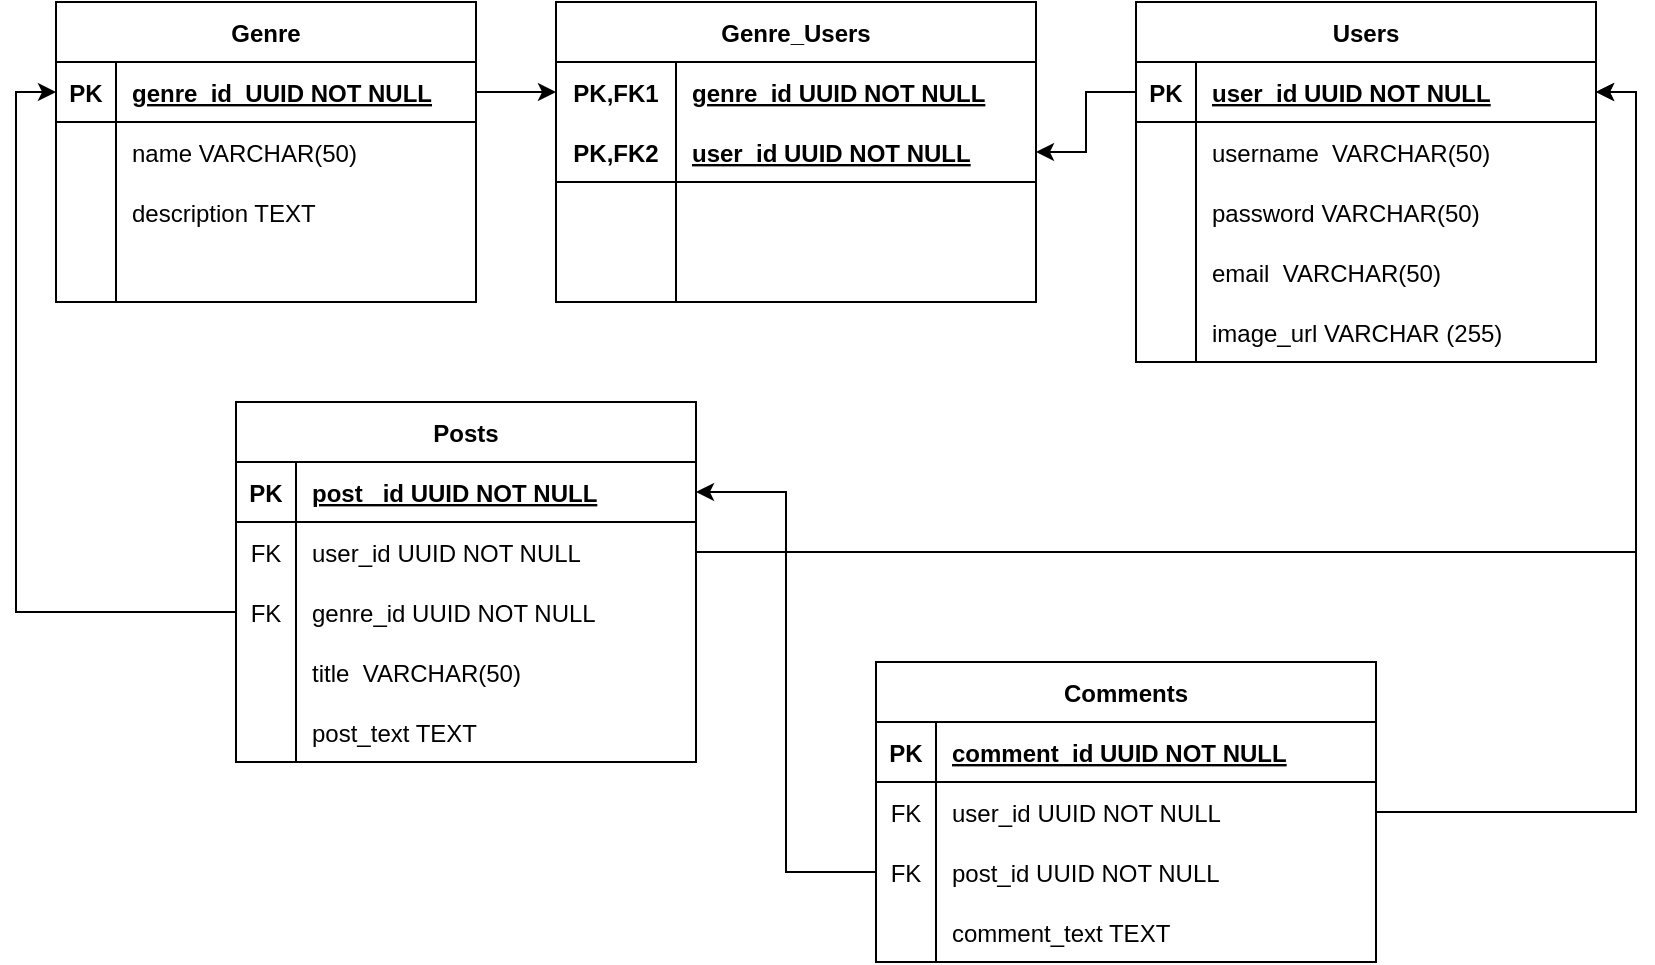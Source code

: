 <mxfile version="20.3.6" type="device"><diagram id="92k4Qyt0D9hUe9kQ-Lfs" name="Page-1"><mxGraphModel dx="1422" dy="832" grid="1" gridSize="10" guides="1" tooltips="1" connect="1" arrows="1" fold="1" page="1" pageScale="1" pageWidth="850" pageHeight="1100" math="0" shadow="0"><root><mxCell id="0"/><mxCell id="1" parent="0"/><mxCell id="F_2URgxQvt1tohKnAegv-19" value="Genre" style="shape=table;startSize=30;container=1;collapsible=1;childLayout=tableLayout;fixedRows=1;rowLines=0;fontStyle=1;align=center;resizeLast=1;" vertex="1" parent="1"><mxGeometry x="30" y="160" width="210" height="150" as="geometry"/></mxCell><mxCell id="F_2URgxQvt1tohKnAegv-20" value="" style="shape=tableRow;horizontal=0;startSize=0;swimlaneHead=0;swimlaneBody=0;fillColor=none;collapsible=0;dropTarget=0;points=[[0,0.5],[1,0.5]];portConstraint=eastwest;top=0;left=0;right=0;bottom=1;" vertex="1" parent="F_2URgxQvt1tohKnAegv-19"><mxGeometry y="30" width="210" height="30" as="geometry"/></mxCell><mxCell id="F_2URgxQvt1tohKnAegv-21" value="PK" style="shape=partialRectangle;connectable=0;fillColor=none;top=0;left=0;bottom=0;right=0;fontStyle=1;overflow=hidden;" vertex="1" parent="F_2URgxQvt1tohKnAegv-20"><mxGeometry width="30" height="30" as="geometry"><mxRectangle width="30" height="30" as="alternateBounds"/></mxGeometry></mxCell><mxCell id="F_2URgxQvt1tohKnAegv-22" value="genre_id  UUID NOT NULL" style="shape=partialRectangle;connectable=0;fillColor=none;top=0;left=0;bottom=0;right=0;align=left;spacingLeft=6;fontStyle=5;overflow=hidden;" vertex="1" parent="F_2URgxQvt1tohKnAegv-20"><mxGeometry x="30" width="180" height="30" as="geometry"><mxRectangle width="180" height="30" as="alternateBounds"/></mxGeometry></mxCell><mxCell id="F_2URgxQvt1tohKnAegv-23" value="" style="shape=tableRow;horizontal=0;startSize=0;swimlaneHead=0;swimlaneBody=0;fillColor=none;collapsible=0;dropTarget=0;points=[[0,0.5],[1,0.5]];portConstraint=eastwest;top=0;left=0;right=0;bottom=0;" vertex="1" parent="F_2URgxQvt1tohKnAegv-19"><mxGeometry y="60" width="210" height="30" as="geometry"/></mxCell><mxCell id="F_2URgxQvt1tohKnAegv-24" value="" style="shape=partialRectangle;connectable=0;fillColor=none;top=0;left=0;bottom=0;right=0;editable=1;overflow=hidden;" vertex="1" parent="F_2URgxQvt1tohKnAegv-23"><mxGeometry width="30" height="30" as="geometry"><mxRectangle width="30" height="30" as="alternateBounds"/></mxGeometry></mxCell><mxCell id="F_2URgxQvt1tohKnAegv-25" value="name VARCHAR(50)" style="shape=partialRectangle;connectable=0;fillColor=none;top=0;left=0;bottom=0;right=0;align=left;spacingLeft=6;overflow=hidden;" vertex="1" parent="F_2URgxQvt1tohKnAegv-23"><mxGeometry x="30" width="180" height="30" as="geometry"><mxRectangle width="180" height="30" as="alternateBounds"/></mxGeometry></mxCell><mxCell id="F_2URgxQvt1tohKnAegv-26" value="" style="shape=tableRow;horizontal=0;startSize=0;swimlaneHead=0;swimlaneBody=0;fillColor=none;collapsible=0;dropTarget=0;points=[[0,0.5],[1,0.5]];portConstraint=eastwest;top=0;left=0;right=0;bottom=0;" vertex="1" parent="F_2URgxQvt1tohKnAegv-19"><mxGeometry y="90" width="210" height="30" as="geometry"/></mxCell><mxCell id="F_2URgxQvt1tohKnAegv-27" value="" style="shape=partialRectangle;connectable=0;fillColor=none;top=0;left=0;bottom=0;right=0;editable=1;overflow=hidden;" vertex="1" parent="F_2URgxQvt1tohKnAegv-26"><mxGeometry width="30" height="30" as="geometry"><mxRectangle width="30" height="30" as="alternateBounds"/></mxGeometry></mxCell><mxCell id="F_2URgxQvt1tohKnAegv-28" value="description TEXT" style="shape=partialRectangle;connectable=0;fillColor=none;top=0;left=0;bottom=0;right=0;align=left;spacingLeft=6;overflow=hidden;" vertex="1" parent="F_2URgxQvt1tohKnAegv-26"><mxGeometry x="30" width="180" height="30" as="geometry"><mxRectangle width="180" height="30" as="alternateBounds"/></mxGeometry></mxCell><mxCell id="F_2URgxQvt1tohKnAegv-29" value="" style="shape=tableRow;horizontal=0;startSize=0;swimlaneHead=0;swimlaneBody=0;fillColor=none;collapsible=0;dropTarget=0;points=[[0,0.5],[1,0.5]];portConstraint=eastwest;top=0;left=0;right=0;bottom=0;" vertex="1" parent="F_2URgxQvt1tohKnAegv-19"><mxGeometry y="120" width="210" height="30" as="geometry"/></mxCell><mxCell id="F_2URgxQvt1tohKnAegv-30" value="" style="shape=partialRectangle;connectable=0;fillColor=none;top=0;left=0;bottom=0;right=0;editable=1;overflow=hidden;" vertex="1" parent="F_2URgxQvt1tohKnAegv-29"><mxGeometry width="30" height="30" as="geometry"><mxRectangle width="30" height="30" as="alternateBounds"/></mxGeometry></mxCell><mxCell id="F_2URgxQvt1tohKnAegv-31" value="" style="shape=partialRectangle;connectable=0;fillColor=none;top=0;left=0;bottom=0;right=0;align=left;spacingLeft=6;overflow=hidden;" vertex="1" parent="F_2URgxQvt1tohKnAegv-29"><mxGeometry x="30" width="180" height="30" as="geometry"><mxRectangle width="180" height="30" as="alternateBounds"/></mxGeometry></mxCell><mxCell id="F_2URgxQvt1tohKnAegv-32" value="Posts" style="shape=table;startSize=30;container=1;collapsible=1;childLayout=tableLayout;fixedRows=1;rowLines=0;fontStyle=1;align=center;resizeLast=1;" vertex="1" parent="1"><mxGeometry x="120" y="360" width="230" height="180" as="geometry"/></mxCell><mxCell id="F_2URgxQvt1tohKnAegv-33" value="" style="shape=tableRow;horizontal=0;startSize=0;swimlaneHead=0;swimlaneBody=0;fillColor=none;collapsible=0;dropTarget=0;points=[[0,0.5],[1,0.5]];portConstraint=eastwest;top=0;left=0;right=0;bottom=1;" vertex="1" parent="F_2URgxQvt1tohKnAegv-32"><mxGeometry y="30" width="230" height="30" as="geometry"/></mxCell><mxCell id="F_2URgxQvt1tohKnAegv-34" value="PK" style="shape=partialRectangle;connectable=0;fillColor=none;top=0;left=0;bottom=0;right=0;fontStyle=1;overflow=hidden;" vertex="1" parent="F_2URgxQvt1tohKnAegv-33"><mxGeometry width="30" height="30" as="geometry"><mxRectangle width="30" height="30" as="alternateBounds"/></mxGeometry></mxCell><mxCell id="F_2URgxQvt1tohKnAegv-35" value="post _id UUID NOT NULL" style="shape=partialRectangle;connectable=0;fillColor=none;top=0;left=0;bottom=0;right=0;align=left;spacingLeft=6;fontStyle=5;overflow=hidden;" vertex="1" parent="F_2URgxQvt1tohKnAegv-33"><mxGeometry x="30" width="200" height="30" as="geometry"><mxRectangle width="200" height="30" as="alternateBounds"/></mxGeometry></mxCell><mxCell id="F_2URgxQvt1tohKnAegv-36" value="" style="shape=tableRow;horizontal=0;startSize=0;swimlaneHead=0;swimlaneBody=0;fillColor=none;collapsible=0;dropTarget=0;points=[[0,0.5],[1,0.5]];portConstraint=eastwest;top=0;left=0;right=0;bottom=0;" vertex="1" parent="F_2URgxQvt1tohKnAegv-32"><mxGeometry y="60" width="230" height="30" as="geometry"/></mxCell><mxCell id="F_2URgxQvt1tohKnAegv-37" value="FK" style="shape=partialRectangle;connectable=0;fillColor=none;top=0;left=0;bottom=0;right=0;editable=1;overflow=hidden;" vertex="1" parent="F_2URgxQvt1tohKnAegv-36"><mxGeometry width="30" height="30" as="geometry"><mxRectangle width="30" height="30" as="alternateBounds"/></mxGeometry></mxCell><mxCell id="F_2URgxQvt1tohKnAegv-38" value="user_id UUID NOT NULL" style="shape=partialRectangle;connectable=0;fillColor=none;top=0;left=0;bottom=0;right=0;align=left;spacingLeft=6;overflow=hidden;" vertex="1" parent="F_2URgxQvt1tohKnAegv-36"><mxGeometry x="30" width="200" height="30" as="geometry"><mxRectangle width="200" height="30" as="alternateBounds"/></mxGeometry></mxCell><mxCell id="F_2URgxQvt1tohKnAegv-39" value="" style="shape=tableRow;horizontal=0;startSize=0;swimlaneHead=0;swimlaneBody=0;fillColor=none;collapsible=0;dropTarget=0;points=[[0,0.5],[1,0.5]];portConstraint=eastwest;top=0;left=0;right=0;bottom=0;" vertex="1" parent="F_2URgxQvt1tohKnAegv-32"><mxGeometry y="90" width="230" height="30" as="geometry"/></mxCell><mxCell id="F_2URgxQvt1tohKnAegv-40" value="FK" style="shape=partialRectangle;connectable=0;fillColor=none;top=0;left=0;bottom=0;right=0;editable=1;overflow=hidden;" vertex="1" parent="F_2URgxQvt1tohKnAegv-39"><mxGeometry width="30" height="30" as="geometry"><mxRectangle width="30" height="30" as="alternateBounds"/></mxGeometry></mxCell><mxCell id="F_2URgxQvt1tohKnAegv-41" value="genre_id UUID NOT NULL" style="shape=partialRectangle;connectable=0;fillColor=none;top=0;left=0;bottom=0;right=0;align=left;spacingLeft=6;overflow=hidden;" vertex="1" parent="F_2URgxQvt1tohKnAegv-39"><mxGeometry x="30" width="200" height="30" as="geometry"><mxRectangle width="200" height="30" as="alternateBounds"/></mxGeometry></mxCell><mxCell id="F_2URgxQvt1tohKnAegv-42" value="" style="shape=tableRow;horizontal=0;startSize=0;swimlaneHead=0;swimlaneBody=0;fillColor=none;collapsible=0;dropTarget=0;points=[[0,0.5],[1,0.5]];portConstraint=eastwest;top=0;left=0;right=0;bottom=0;" vertex="1" parent="F_2URgxQvt1tohKnAegv-32"><mxGeometry y="120" width="230" height="30" as="geometry"/></mxCell><mxCell id="F_2URgxQvt1tohKnAegv-43" value="" style="shape=partialRectangle;connectable=0;fillColor=none;top=0;left=0;bottom=0;right=0;editable=1;overflow=hidden;" vertex="1" parent="F_2URgxQvt1tohKnAegv-42"><mxGeometry width="30" height="30" as="geometry"><mxRectangle width="30" height="30" as="alternateBounds"/></mxGeometry></mxCell><mxCell id="F_2URgxQvt1tohKnAegv-44" value="title  VARCHAR(50)" style="shape=partialRectangle;connectable=0;fillColor=none;top=0;left=0;bottom=0;right=0;align=left;spacingLeft=6;overflow=hidden;" vertex="1" parent="F_2URgxQvt1tohKnAegv-42"><mxGeometry x="30" width="200" height="30" as="geometry"><mxRectangle width="200" height="30" as="alternateBounds"/></mxGeometry></mxCell><mxCell id="F_2URgxQvt1tohKnAegv-103" style="shape=tableRow;horizontal=0;startSize=0;swimlaneHead=0;swimlaneBody=0;fillColor=none;collapsible=0;dropTarget=0;points=[[0,0.5],[1,0.5]];portConstraint=eastwest;top=0;left=0;right=0;bottom=0;" vertex="1" parent="F_2URgxQvt1tohKnAegv-32"><mxGeometry y="150" width="230" height="30" as="geometry"/></mxCell><mxCell id="F_2URgxQvt1tohKnAegv-104" style="shape=partialRectangle;connectable=0;fillColor=none;top=0;left=0;bottom=0;right=0;editable=1;overflow=hidden;" vertex="1" parent="F_2URgxQvt1tohKnAegv-103"><mxGeometry width="30" height="30" as="geometry"><mxRectangle width="30" height="30" as="alternateBounds"/></mxGeometry></mxCell><mxCell id="F_2URgxQvt1tohKnAegv-105" value="post_text TEXT" style="shape=partialRectangle;connectable=0;fillColor=none;top=0;left=0;bottom=0;right=0;align=left;spacingLeft=6;overflow=hidden;" vertex="1" parent="F_2URgxQvt1tohKnAegv-103"><mxGeometry x="30" width="200" height="30" as="geometry"><mxRectangle width="200" height="30" as="alternateBounds"/></mxGeometry></mxCell><mxCell id="F_2URgxQvt1tohKnAegv-45" value="Comments" style="shape=table;startSize=30;container=1;collapsible=1;childLayout=tableLayout;fixedRows=1;rowLines=0;fontStyle=1;align=center;resizeLast=1;" vertex="1" parent="1"><mxGeometry x="440" y="490" width="250" height="150" as="geometry"/></mxCell><mxCell id="F_2URgxQvt1tohKnAegv-46" value="" style="shape=tableRow;horizontal=0;startSize=0;swimlaneHead=0;swimlaneBody=0;fillColor=none;collapsible=0;dropTarget=0;points=[[0,0.5],[1,0.5]];portConstraint=eastwest;top=0;left=0;right=0;bottom=1;" vertex="1" parent="F_2URgxQvt1tohKnAegv-45"><mxGeometry y="30" width="250" height="30" as="geometry"/></mxCell><mxCell id="F_2URgxQvt1tohKnAegv-47" value="PK" style="shape=partialRectangle;connectable=0;fillColor=none;top=0;left=0;bottom=0;right=0;fontStyle=1;overflow=hidden;" vertex="1" parent="F_2URgxQvt1tohKnAegv-46"><mxGeometry width="30" height="30" as="geometry"><mxRectangle width="30" height="30" as="alternateBounds"/></mxGeometry></mxCell><mxCell id="F_2URgxQvt1tohKnAegv-48" value="comment_id UUID NOT NULL" style="shape=partialRectangle;connectable=0;fillColor=none;top=0;left=0;bottom=0;right=0;align=left;spacingLeft=6;fontStyle=5;overflow=hidden;" vertex="1" parent="F_2URgxQvt1tohKnAegv-46"><mxGeometry x="30" width="220" height="30" as="geometry"><mxRectangle width="220" height="30" as="alternateBounds"/></mxGeometry></mxCell><mxCell id="F_2URgxQvt1tohKnAegv-49" value="" style="shape=tableRow;horizontal=0;startSize=0;swimlaneHead=0;swimlaneBody=0;fillColor=none;collapsible=0;dropTarget=0;points=[[0,0.5],[1,0.5]];portConstraint=eastwest;top=0;left=0;right=0;bottom=0;" vertex="1" parent="F_2URgxQvt1tohKnAegv-45"><mxGeometry y="60" width="250" height="30" as="geometry"/></mxCell><mxCell id="F_2URgxQvt1tohKnAegv-50" value="FK" style="shape=partialRectangle;connectable=0;fillColor=none;top=0;left=0;bottom=0;right=0;editable=1;overflow=hidden;" vertex="1" parent="F_2URgxQvt1tohKnAegv-49"><mxGeometry width="30" height="30" as="geometry"><mxRectangle width="30" height="30" as="alternateBounds"/></mxGeometry></mxCell><mxCell id="F_2URgxQvt1tohKnAegv-51" value="user_id UUID NOT NULL" style="shape=partialRectangle;connectable=0;fillColor=none;top=0;left=0;bottom=0;right=0;align=left;spacingLeft=6;overflow=hidden;" vertex="1" parent="F_2URgxQvt1tohKnAegv-49"><mxGeometry x="30" width="220" height="30" as="geometry"><mxRectangle width="220" height="30" as="alternateBounds"/></mxGeometry></mxCell><mxCell id="F_2URgxQvt1tohKnAegv-52" value="" style="shape=tableRow;horizontal=0;startSize=0;swimlaneHead=0;swimlaneBody=0;fillColor=none;collapsible=0;dropTarget=0;points=[[0,0.5],[1,0.5]];portConstraint=eastwest;top=0;left=0;right=0;bottom=0;" vertex="1" parent="F_2URgxQvt1tohKnAegv-45"><mxGeometry y="90" width="250" height="30" as="geometry"/></mxCell><mxCell id="F_2URgxQvt1tohKnAegv-53" value="FK" style="shape=partialRectangle;connectable=0;fillColor=none;top=0;left=0;bottom=0;right=0;editable=1;overflow=hidden;" vertex="1" parent="F_2URgxQvt1tohKnAegv-52"><mxGeometry width="30" height="30" as="geometry"><mxRectangle width="30" height="30" as="alternateBounds"/></mxGeometry></mxCell><mxCell id="F_2URgxQvt1tohKnAegv-54" value="post_id UUID NOT NULL" style="shape=partialRectangle;connectable=0;fillColor=none;top=0;left=0;bottom=0;right=0;align=left;spacingLeft=6;overflow=hidden;" vertex="1" parent="F_2URgxQvt1tohKnAegv-52"><mxGeometry x="30" width="220" height="30" as="geometry"><mxRectangle width="220" height="30" as="alternateBounds"/></mxGeometry></mxCell><mxCell id="F_2URgxQvt1tohKnAegv-55" value="" style="shape=tableRow;horizontal=0;startSize=0;swimlaneHead=0;swimlaneBody=0;fillColor=none;collapsible=0;dropTarget=0;points=[[0,0.5],[1,0.5]];portConstraint=eastwest;top=0;left=0;right=0;bottom=0;" vertex="1" parent="F_2URgxQvt1tohKnAegv-45"><mxGeometry y="120" width="250" height="30" as="geometry"/></mxCell><mxCell id="F_2URgxQvt1tohKnAegv-56" value="" style="shape=partialRectangle;connectable=0;fillColor=none;top=0;left=0;bottom=0;right=0;editable=1;overflow=hidden;" vertex="1" parent="F_2URgxQvt1tohKnAegv-55"><mxGeometry width="30" height="30" as="geometry"><mxRectangle width="30" height="30" as="alternateBounds"/></mxGeometry></mxCell><mxCell id="F_2URgxQvt1tohKnAegv-57" value="comment_text TEXT" style="shape=partialRectangle;connectable=0;fillColor=none;top=0;left=0;bottom=0;right=0;align=left;spacingLeft=6;overflow=hidden;" vertex="1" parent="F_2URgxQvt1tohKnAegv-55"><mxGeometry x="30" width="220" height="30" as="geometry"><mxRectangle width="220" height="30" as="alternateBounds"/></mxGeometry></mxCell><mxCell id="F_2URgxQvt1tohKnAegv-58" value="Users" style="shape=table;startSize=30;container=1;collapsible=1;childLayout=tableLayout;fixedRows=1;rowLines=0;fontStyle=1;align=center;resizeLast=1;" vertex="1" parent="1"><mxGeometry x="570" y="160" width="230" height="180" as="geometry"/></mxCell><mxCell id="F_2URgxQvt1tohKnAegv-59" value="" style="shape=tableRow;horizontal=0;startSize=0;swimlaneHead=0;swimlaneBody=0;fillColor=none;collapsible=0;dropTarget=0;points=[[0,0.5],[1,0.5]];portConstraint=eastwest;top=0;left=0;right=0;bottom=1;" vertex="1" parent="F_2URgxQvt1tohKnAegv-58"><mxGeometry y="30" width="230" height="30" as="geometry"/></mxCell><mxCell id="F_2URgxQvt1tohKnAegv-60" value="PK" style="shape=partialRectangle;connectable=0;fillColor=none;top=0;left=0;bottom=0;right=0;fontStyle=1;overflow=hidden;" vertex="1" parent="F_2URgxQvt1tohKnAegv-59"><mxGeometry width="30" height="30" as="geometry"><mxRectangle width="30" height="30" as="alternateBounds"/></mxGeometry></mxCell><mxCell id="F_2URgxQvt1tohKnAegv-61" value="user_id UUID NOT NULL" style="shape=partialRectangle;connectable=0;fillColor=none;top=0;left=0;bottom=0;right=0;align=left;spacingLeft=6;fontStyle=5;overflow=hidden;" vertex="1" parent="F_2URgxQvt1tohKnAegv-59"><mxGeometry x="30" width="200" height="30" as="geometry"><mxRectangle width="200" height="30" as="alternateBounds"/></mxGeometry></mxCell><mxCell id="F_2URgxQvt1tohKnAegv-62" value="" style="shape=tableRow;horizontal=0;startSize=0;swimlaneHead=0;swimlaneBody=0;fillColor=none;collapsible=0;dropTarget=0;points=[[0,0.5],[1,0.5]];portConstraint=eastwest;top=0;left=0;right=0;bottom=0;" vertex="1" parent="F_2URgxQvt1tohKnAegv-58"><mxGeometry y="60" width="230" height="30" as="geometry"/></mxCell><mxCell id="F_2URgxQvt1tohKnAegv-63" value="" style="shape=partialRectangle;connectable=0;fillColor=none;top=0;left=0;bottom=0;right=0;editable=1;overflow=hidden;" vertex="1" parent="F_2URgxQvt1tohKnAegv-62"><mxGeometry width="30" height="30" as="geometry"><mxRectangle width="30" height="30" as="alternateBounds"/></mxGeometry></mxCell><mxCell id="F_2URgxQvt1tohKnAegv-64" value="username  VARCHAR(50)" style="shape=partialRectangle;connectable=0;fillColor=none;top=0;left=0;bottom=0;right=0;align=left;spacingLeft=6;overflow=hidden;" vertex="1" parent="F_2URgxQvt1tohKnAegv-62"><mxGeometry x="30" width="200" height="30" as="geometry"><mxRectangle width="200" height="30" as="alternateBounds"/></mxGeometry></mxCell><mxCell id="F_2URgxQvt1tohKnAegv-65" value="" style="shape=tableRow;horizontal=0;startSize=0;swimlaneHead=0;swimlaneBody=0;fillColor=none;collapsible=0;dropTarget=0;points=[[0,0.5],[1,0.5]];portConstraint=eastwest;top=0;left=0;right=0;bottom=0;" vertex="1" parent="F_2URgxQvt1tohKnAegv-58"><mxGeometry y="90" width="230" height="30" as="geometry"/></mxCell><mxCell id="F_2URgxQvt1tohKnAegv-66" value="" style="shape=partialRectangle;connectable=0;fillColor=none;top=0;left=0;bottom=0;right=0;editable=1;overflow=hidden;" vertex="1" parent="F_2URgxQvt1tohKnAegv-65"><mxGeometry width="30" height="30" as="geometry"><mxRectangle width="30" height="30" as="alternateBounds"/></mxGeometry></mxCell><mxCell id="F_2URgxQvt1tohKnAegv-67" value="password VARCHAR(50)" style="shape=partialRectangle;connectable=0;fillColor=none;top=0;left=0;bottom=0;right=0;align=left;spacingLeft=6;overflow=hidden;" vertex="1" parent="F_2URgxQvt1tohKnAegv-65"><mxGeometry x="30" width="200" height="30" as="geometry"><mxRectangle width="200" height="30" as="alternateBounds"/></mxGeometry></mxCell><mxCell id="F_2URgxQvt1tohKnAegv-68" value="" style="shape=tableRow;horizontal=0;startSize=0;swimlaneHead=0;swimlaneBody=0;fillColor=none;collapsible=0;dropTarget=0;points=[[0,0.5],[1,0.5]];portConstraint=eastwest;top=0;left=0;right=0;bottom=0;" vertex="1" parent="F_2URgxQvt1tohKnAegv-58"><mxGeometry y="120" width="230" height="30" as="geometry"/></mxCell><mxCell id="F_2URgxQvt1tohKnAegv-69" value="" style="shape=partialRectangle;connectable=0;fillColor=none;top=0;left=0;bottom=0;right=0;editable=1;overflow=hidden;" vertex="1" parent="F_2URgxQvt1tohKnAegv-68"><mxGeometry width="30" height="30" as="geometry"><mxRectangle width="30" height="30" as="alternateBounds"/></mxGeometry></mxCell><mxCell id="F_2URgxQvt1tohKnAegv-70" value="email  VARCHAR(50)" style="shape=partialRectangle;connectable=0;fillColor=none;top=0;left=0;bottom=0;right=0;align=left;spacingLeft=6;overflow=hidden;" vertex="1" parent="F_2URgxQvt1tohKnAegv-68"><mxGeometry x="30" width="200" height="30" as="geometry"><mxRectangle width="200" height="30" as="alternateBounds"/></mxGeometry></mxCell><mxCell id="F_2URgxQvt1tohKnAegv-106" style="shape=tableRow;horizontal=0;startSize=0;swimlaneHead=0;swimlaneBody=0;fillColor=none;collapsible=0;dropTarget=0;points=[[0,0.5],[1,0.5]];portConstraint=eastwest;top=0;left=0;right=0;bottom=0;" vertex="1" parent="F_2URgxQvt1tohKnAegv-58"><mxGeometry y="150" width="230" height="30" as="geometry"/></mxCell><mxCell id="F_2URgxQvt1tohKnAegv-107" style="shape=partialRectangle;connectable=0;fillColor=none;top=0;left=0;bottom=0;right=0;editable=1;overflow=hidden;" vertex="1" parent="F_2URgxQvt1tohKnAegv-106"><mxGeometry width="30" height="30" as="geometry"><mxRectangle width="30" height="30" as="alternateBounds"/></mxGeometry></mxCell><mxCell id="F_2URgxQvt1tohKnAegv-108" value="image_url VARCHAR (255)" style="shape=partialRectangle;connectable=0;fillColor=none;top=0;left=0;bottom=0;right=0;align=left;spacingLeft=6;overflow=hidden;" vertex="1" parent="F_2URgxQvt1tohKnAegv-106"><mxGeometry x="30" width="200" height="30" as="geometry"><mxRectangle width="200" height="30" as="alternateBounds"/></mxGeometry></mxCell><mxCell id="F_2URgxQvt1tohKnAegv-84" value="Genre_Users" style="shape=table;startSize=30;container=1;collapsible=1;childLayout=tableLayout;fixedRows=1;rowLines=0;fontStyle=1;align=center;resizeLast=1;" vertex="1" parent="1"><mxGeometry x="280" y="160" width="240" height="150" as="geometry"/></mxCell><mxCell id="F_2URgxQvt1tohKnAegv-85" value="" style="shape=tableRow;horizontal=0;startSize=0;swimlaneHead=0;swimlaneBody=0;fillColor=none;collapsible=0;dropTarget=0;points=[[0,0.5],[1,0.5]];portConstraint=eastwest;top=0;left=0;right=0;bottom=0;" vertex="1" parent="F_2URgxQvt1tohKnAegv-84"><mxGeometry y="30" width="240" height="30" as="geometry"/></mxCell><mxCell id="F_2URgxQvt1tohKnAegv-86" value="PK,FK1" style="shape=partialRectangle;connectable=0;fillColor=none;top=0;left=0;bottom=0;right=0;fontStyle=1;overflow=hidden;" vertex="1" parent="F_2URgxQvt1tohKnAegv-85"><mxGeometry width="60" height="30" as="geometry"><mxRectangle width="60" height="30" as="alternateBounds"/></mxGeometry></mxCell><mxCell id="F_2URgxQvt1tohKnAegv-87" value="genre_id UUID NOT NULL" style="shape=partialRectangle;connectable=0;fillColor=none;top=0;left=0;bottom=0;right=0;align=left;spacingLeft=6;fontStyle=5;overflow=hidden;" vertex="1" parent="F_2URgxQvt1tohKnAegv-85"><mxGeometry x="60" width="180" height="30" as="geometry"><mxRectangle width="180" height="30" as="alternateBounds"/></mxGeometry></mxCell><mxCell id="F_2URgxQvt1tohKnAegv-88" value="" style="shape=tableRow;horizontal=0;startSize=0;swimlaneHead=0;swimlaneBody=0;fillColor=none;collapsible=0;dropTarget=0;points=[[0,0.5],[1,0.5]];portConstraint=eastwest;top=0;left=0;right=0;bottom=1;" vertex="1" parent="F_2URgxQvt1tohKnAegv-84"><mxGeometry y="60" width="240" height="30" as="geometry"/></mxCell><mxCell id="F_2URgxQvt1tohKnAegv-89" value="PK,FK2" style="shape=partialRectangle;connectable=0;fillColor=none;top=0;left=0;bottom=0;right=0;fontStyle=1;overflow=hidden;" vertex="1" parent="F_2URgxQvt1tohKnAegv-88"><mxGeometry width="60" height="30" as="geometry"><mxRectangle width="60" height="30" as="alternateBounds"/></mxGeometry></mxCell><mxCell id="F_2URgxQvt1tohKnAegv-90" value="user_id UUID NOT NULL" style="shape=partialRectangle;connectable=0;fillColor=none;top=0;left=0;bottom=0;right=0;align=left;spacingLeft=6;fontStyle=5;overflow=hidden;" vertex="1" parent="F_2URgxQvt1tohKnAegv-88"><mxGeometry x="60" width="180" height="30" as="geometry"><mxRectangle width="180" height="30" as="alternateBounds"/></mxGeometry></mxCell><mxCell id="F_2URgxQvt1tohKnAegv-91" value="" style="shape=tableRow;horizontal=0;startSize=0;swimlaneHead=0;swimlaneBody=0;fillColor=none;collapsible=0;dropTarget=0;points=[[0,0.5],[1,0.5]];portConstraint=eastwest;top=0;left=0;right=0;bottom=0;" vertex="1" parent="F_2URgxQvt1tohKnAegv-84"><mxGeometry y="90" width="240" height="30" as="geometry"/></mxCell><mxCell id="F_2URgxQvt1tohKnAegv-92" value="" style="shape=partialRectangle;connectable=0;fillColor=none;top=0;left=0;bottom=0;right=0;editable=1;overflow=hidden;" vertex="1" parent="F_2URgxQvt1tohKnAegv-91"><mxGeometry width="60" height="30" as="geometry"><mxRectangle width="60" height="30" as="alternateBounds"/></mxGeometry></mxCell><mxCell id="F_2URgxQvt1tohKnAegv-93" value="" style="shape=partialRectangle;connectable=0;fillColor=none;top=0;left=0;bottom=0;right=0;align=left;spacingLeft=6;overflow=hidden;" vertex="1" parent="F_2URgxQvt1tohKnAegv-91"><mxGeometry x="60" width="180" height="30" as="geometry"><mxRectangle width="180" height="30" as="alternateBounds"/></mxGeometry></mxCell><mxCell id="F_2URgxQvt1tohKnAegv-94" value="" style="shape=tableRow;horizontal=0;startSize=0;swimlaneHead=0;swimlaneBody=0;fillColor=none;collapsible=0;dropTarget=0;points=[[0,0.5],[1,0.5]];portConstraint=eastwest;top=0;left=0;right=0;bottom=0;" vertex="1" parent="F_2URgxQvt1tohKnAegv-84"><mxGeometry y="120" width="240" height="30" as="geometry"/></mxCell><mxCell id="F_2URgxQvt1tohKnAegv-95" value="" style="shape=partialRectangle;connectable=0;fillColor=none;top=0;left=0;bottom=0;right=0;editable=1;overflow=hidden;" vertex="1" parent="F_2URgxQvt1tohKnAegv-94"><mxGeometry width="60" height="30" as="geometry"><mxRectangle width="60" height="30" as="alternateBounds"/></mxGeometry></mxCell><mxCell id="F_2URgxQvt1tohKnAegv-96" value="" style="shape=partialRectangle;connectable=0;fillColor=none;top=0;left=0;bottom=0;right=0;align=left;spacingLeft=6;overflow=hidden;" vertex="1" parent="F_2URgxQvt1tohKnAegv-94"><mxGeometry x="60" width="180" height="30" as="geometry"><mxRectangle width="180" height="30" as="alternateBounds"/></mxGeometry></mxCell><mxCell id="F_2URgxQvt1tohKnAegv-97" style="edgeStyle=orthogonalEdgeStyle;rounded=0;orthogonalLoop=1;jettySize=auto;html=1;entryX=0;entryY=0.5;entryDx=0;entryDy=0;" edge="1" parent="1" source="F_2URgxQvt1tohKnAegv-20" target="F_2URgxQvt1tohKnAegv-85"><mxGeometry relative="1" as="geometry"/></mxCell><mxCell id="F_2URgxQvt1tohKnAegv-98" style="edgeStyle=orthogonalEdgeStyle;rounded=0;orthogonalLoop=1;jettySize=auto;html=1;exitX=0;exitY=0.5;exitDx=0;exitDy=0;entryX=1;entryY=0.5;entryDx=0;entryDy=0;" edge="1" parent="1" source="F_2URgxQvt1tohKnAegv-59" target="F_2URgxQvt1tohKnAegv-88"><mxGeometry relative="1" as="geometry"/></mxCell><mxCell id="F_2URgxQvt1tohKnAegv-99" style="edgeStyle=orthogonalEdgeStyle;rounded=0;orthogonalLoop=1;jettySize=auto;html=1;entryX=1;entryY=0.5;entryDx=0;entryDy=0;" edge="1" parent="1" source="F_2URgxQvt1tohKnAegv-36" target="F_2URgxQvt1tohKnAegv-59"><mxGeometry relative="1" as="geometry"/></mxCell><mxCell id="F_2URgxQvt1tohKnAegv-100" style="edgeStyle=orthogonalEdgeStyle;rounded=0;orthogonalLoop=1;jettySize=auto;html=1;entryX=1;entryY=0.5;entryDx=0;entryDy=0;" edge="1" parent="1" source="F_2URgxQvt1tohKnAegv-49" target="F_2URgxQvt1tohKnAegv-59"><mxGeometry relative="1" as="geometry"/></mxCell><mxCell id="F_2URgxQvt1tohKnAegv-101" style="edgeStyle=orthogonalEdgeStyle;rounded=0;orthogonalLoop=1;jettySize=auto;html=1;entryX=0;entryY=0.5;entryDx=0;entryDy=0;" edge="1" parent="1" source="F_2URgxQvt1tohKnAegv-39" target="F_2URgxQvt1tohKnAegv-20"><mxGeometry relative="1" as="geometry"/></mxCell><mxCell id="F_2URgxQvt1tohKnAegv-102" style="edgeStyle=orthogonalEdgeStyle;rounded=0;orthogonalLoop=1;jettySize=auto;html=1;entryX=1;entryY=0.5;entryDx=0;entryDy=0;" edge="1" parent="1" source="F_2URgxQvt1tohKnAegv-52" target="F_2URgxQvt1tohKnAegv-33"><mxGeometry relative="1" as="geometry"><mxPoint x="60" y="550" as="targetPoint"/></mxGeometry></mxCell></root></mxGraphModel></diagram></mxfile>